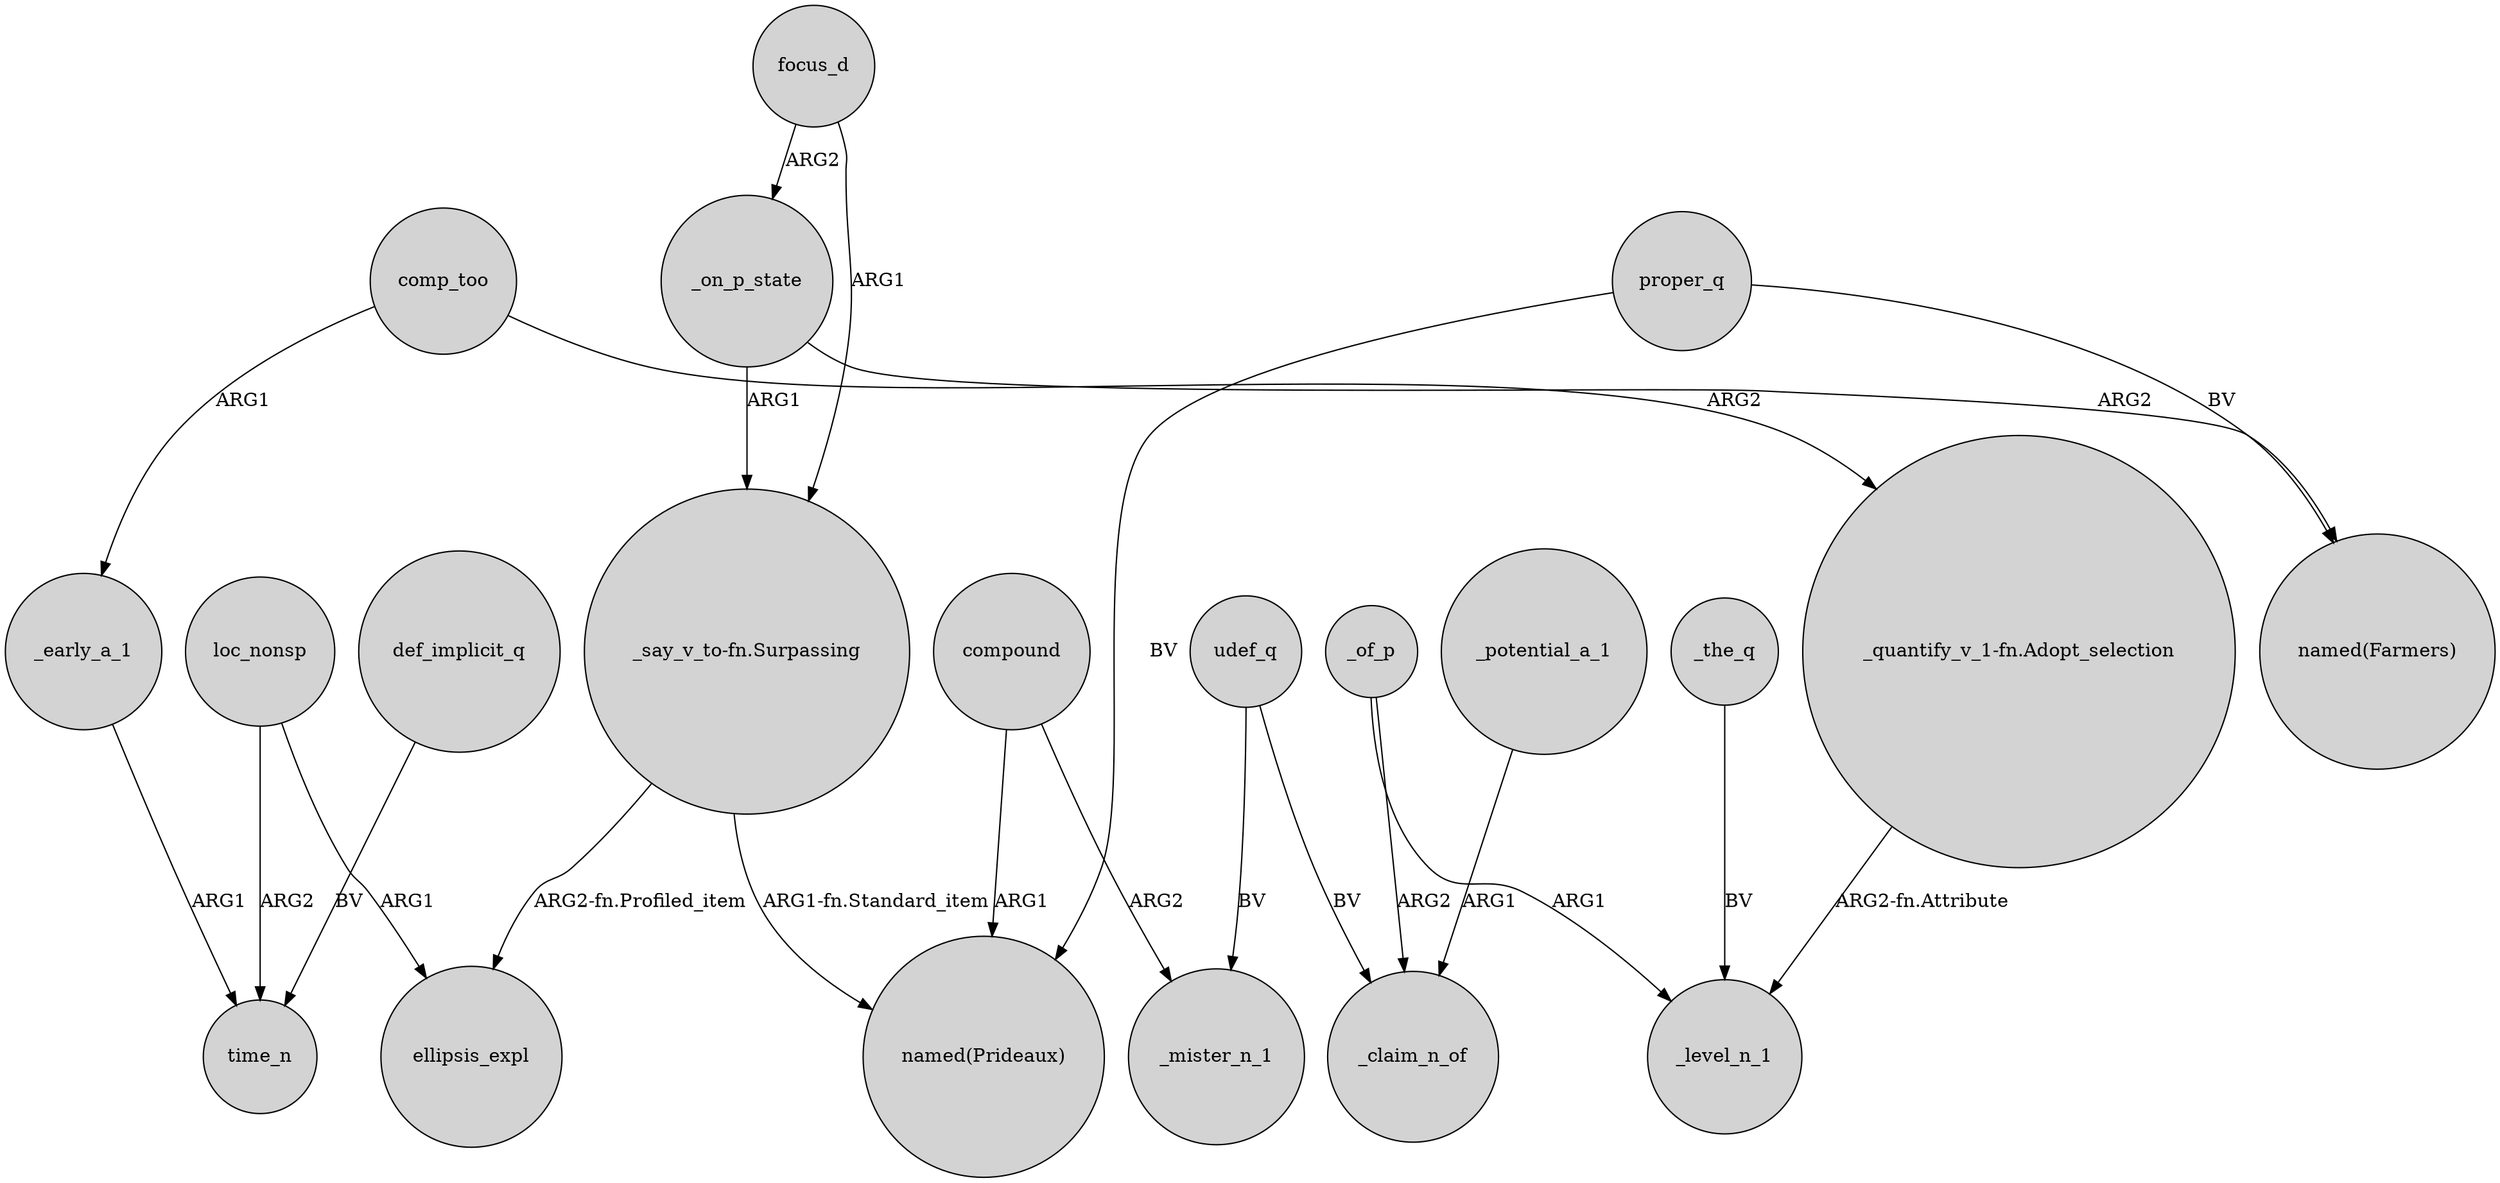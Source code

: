 digraph {
	node [shape=circle style=filled]
	_early_a_1 -> time_n [label=ARG1]
	_of_p -> _level_n_1 [label=ARG1]
	_the_q -> _level_n_1 [label=BV]
	compound -> _mister_n_1 [label=ARG2]
	udef_q -> _claim_n_of [label=BV]
	"_say_v_to-fn.Surpassing" -> "named(Prideaux)" [label="ARG1-fn.Standard_item"]
	_on_p_state -> "named(Farmers)" [label=ARG2]
	comp_too -> "_quantify_v_1-fn.Adopt_selection" [label=ARG2]
	loc_nonsp -> ellipsis_expl [label=ARG1]
	_of_p -> _claim_n_of [label=ARG2]
	udef_q -> _mister_n_1 [label=BV]
	focus_d -> _on_p_state [label=ARG2]
	proper_q -> "named(Farmers)" [label=BV]
	comp_too -> _early_a_1 [label=ARG1]
	_potential_a_1 -> _claim_n_of [label=ARG1]
	compound -> "named(Prideaux)" [label=ARG1]
	_on_p_state -> "_say_v_to-fn.Surpassing" [label=ARG1]
	"_quantify_v_1-fn.Adopt_selection" -> _level_n_1 [label="ARG2-fn.Attribute"]
	"_say_v_to-fn.Surpassing" -> ellipsis_expl [label="ARG2-fn.Profiled_item"]
	focus_d -> "_say_v_to-fn.Surpassing" [label=ARG1]
	loc_nonsp -> time_n [label=ARG2]
	proper_q -> "named(Prideaux)" [label=BV]
	def_implicit_q -> time_n [label=BV]
}
